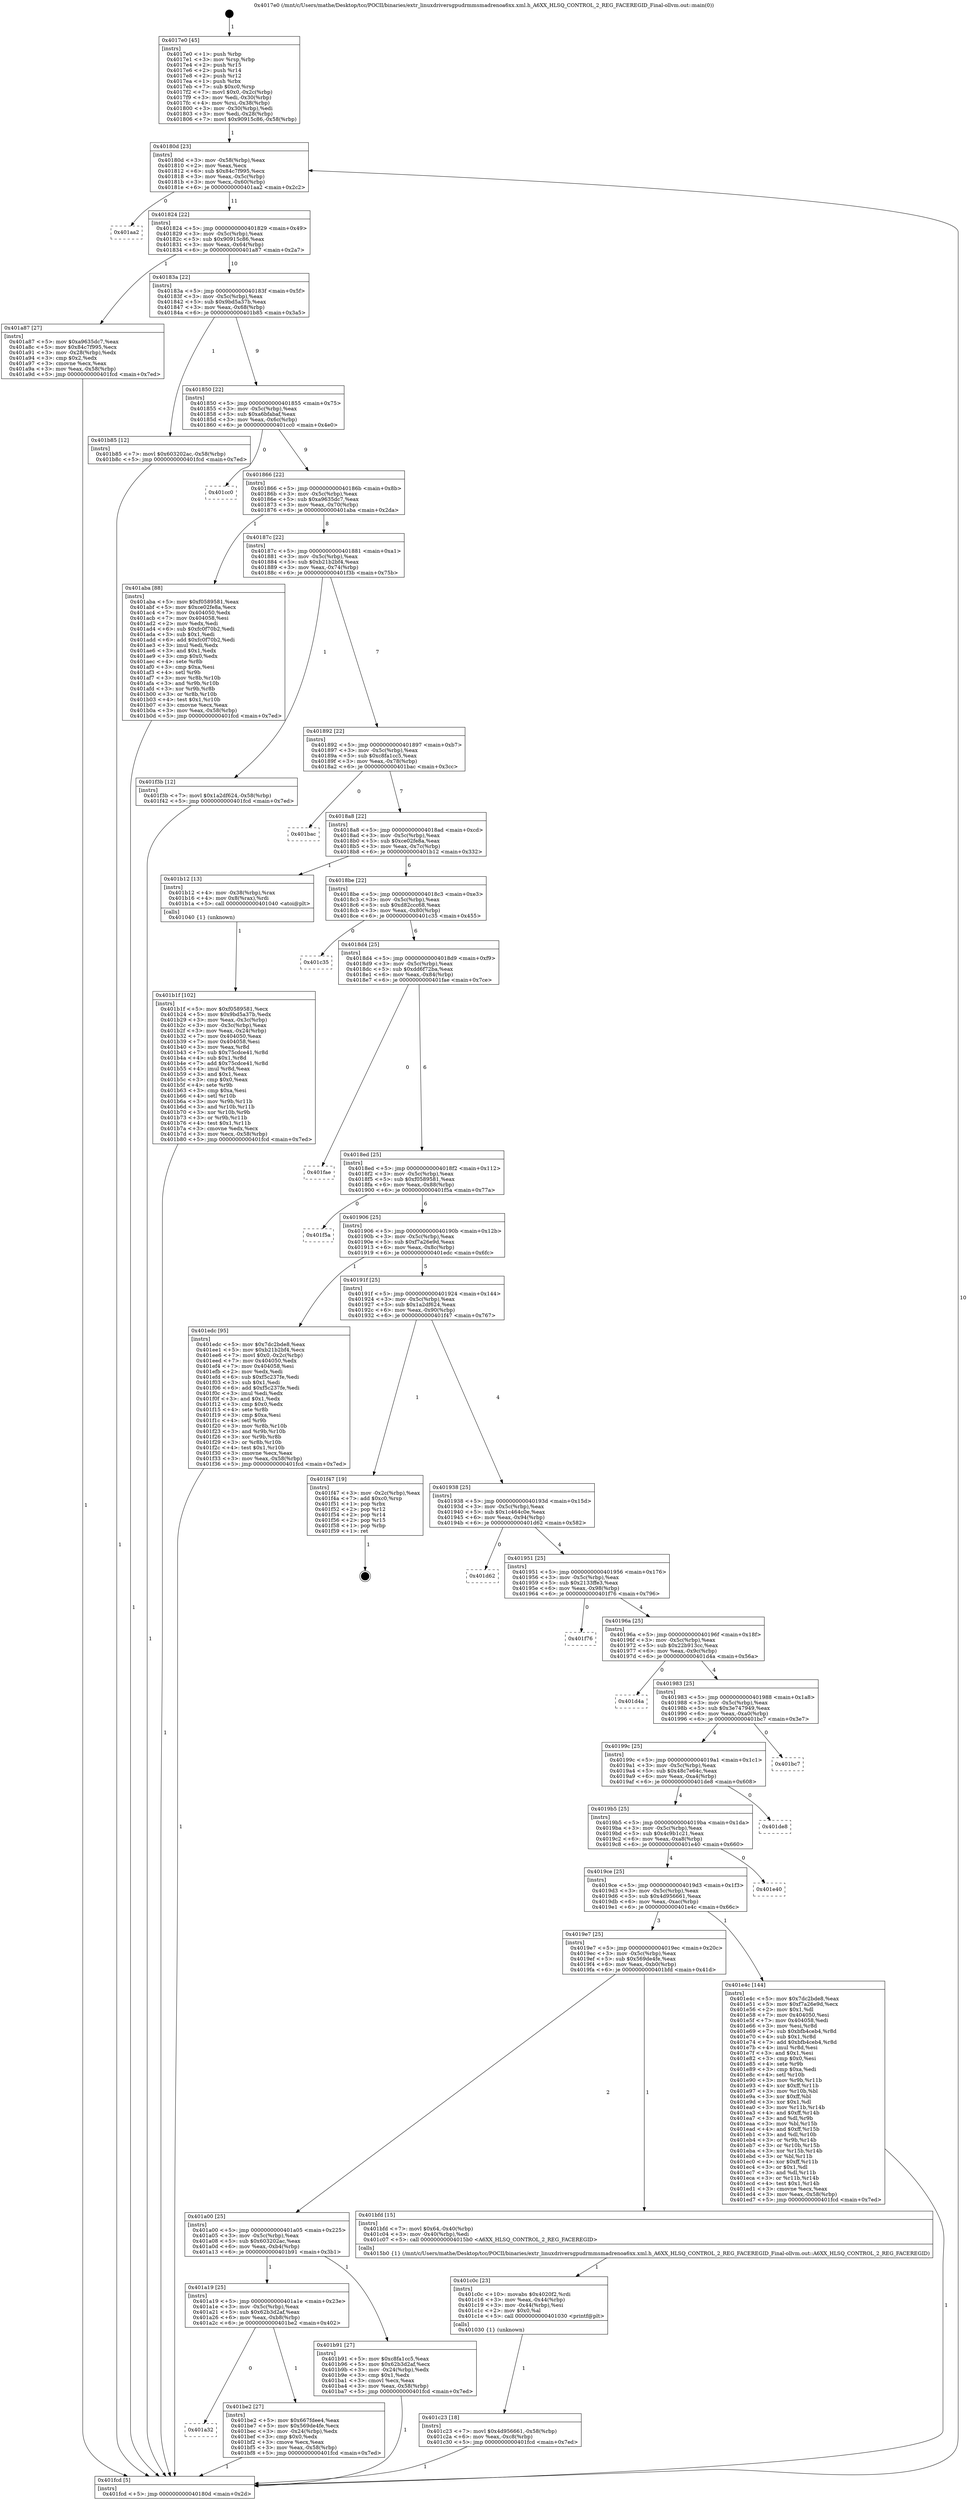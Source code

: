 digraph "0x4017e0" {
  label = "0x4017e0 (/mnt/c/Users/mathe/Desktop/tcc/POCII/binaries/extr_linuxdriversgpudrmmsmadrenoa6xx.xml.h_A6XX_HLSQ_CONTROL_2_REG_FACEREGID_Final-ollvm.out::main(0))"
  labelloc = "t"
  node[shape=record]

  Entry [label="",width=0.3,height=0.3,shape=circle,fillcolor=black,style=filled]
  "0x40180d" [label="{
     0x40180d [23]\l
     | [instrs]\l
     &nbsp;&nbsp;0x40180d \<+3\>: mov -0x58(%rbp),%eax\l
     &nbsp;&nbsp;0x401810 \<+2\>: mov %eax,%ecx\l
     &nbsp;&nbsp;0x401812 \<+6\>: sub $0x84c7f995,%ecx\l
     &nbsp;&nbsp;0x401818 \<+3\>: mov %eax,-0x5c(%rbp)\l
     &nbsp;&nbsp;0x40181b \<+3\>: mov %ecx,-0x60(%rbp)\l
     &nbsp;&nbsp;0x40181e \<+6\>: je 0000000000401aa2 \<main+0x2c2\>\l
  }"]
  "0x401aa2" [label="{
     0x401aa2\l
  }", style=dashed]
  "0x401824" [label="{
     0x401824 [22]\l
     | [instrs]\l
     &nbsp;&nbsp;0x401824 \<+5\>: jmp 0000000000401829 \<main+0x49\>\l
     &nbsp;&nbsp;0x401829 \<+3\>: mov -0x5c(%rbp),%eax\l
     &nbsp;&nbsp;0x40182c \<+5\>: sub $0x90915c86,%eax\l
     &nbsp;&nbsp;0x401831 \<+3\>: mov %eax,-0x64(%rbp)\l
     &nbsp;&nbsp;0x401834 \<+6\>: je 0000000000401a87 \<main+0x2a7\>\l
  }"]
  Exit [label="",width=0.3,height=0.3,shape=circle,fillcolor=black,style=filled,peripheries=2]
  "0x401a87" [label="{
     0x401a87 [27]\l
     | [instrs]\l
     &nbsp;&nbsp;0x401a87 \<+5\>: mov $0xa9635dc7,%eax\l
     &nbsp;&nbsp;0x401a8c \<+5\>: mov $0x84c7f995,%ecx\l
     &nbsp;&nbsp;0x401a91 \<+3\>: mov -0x28(%rbp),%edx\l
     &nbsp;&nbsp;0x401a94 \<+3\>: cmp $0x2,%edx\l
     &nbsp;&nbsp;0x401a97 \<+3\>: cmovne %ecx,%eax\l
     &nbsp;&nbsp;0x401a9a \<+3\>: mov %eax,-0x58(%rbp)\l
     &nbsp;&nbsp;0x401a9d \<+5\>: jmp 0000000000401fcd \<main+0x7ed\>\l
  }"]
  "0x40183a" [label="{
     0x40183a [22]\l
     | [instrs]\l
     &nbsp;&nbsp;0x40183a \<+5\>: jmp 000000000040183f \<main+0x5f\>\l
     &nbsp;&nbsp;0x40183f \<+3\>: mov -0x5c(%rbp),%eax\l
     &nbsp;&nbsp;0x401842 \<+5\>: sub $0x9bd5a37b,%eax\l
     &nbsp;&nbsp;0x401847 \<+3\>: mov %eax,-0x68(%rbp)\l
     &nbsp;&nbsp;0x40184a \<+6\>: je 0000000000401b85 \<main+0x3a5\>\l
  }"]
  "0x401fcd" [label="{
     0x401fcd [5]\l
     | [instrs]\l
     &nbsp;&nbsp;0x401fcd \<+5\>: jmp 000000000040180d \<main+0x2d\>\l
  }"]
  "0x4017e0" [label="{
     0x4017e0 [45]\l
     | [instrs]\l
     &nbsp;&nbsp;0x4017e0 \<+1\>: push %rbp\l
     &nbsp;&nbsp;0x4017e1 \<+3\>: mov %rsp,%rbp\l
     &nbsp;&nbsp;0x4017e4 \<+2\>: push %r15\l
     &nbsp;&nbsp;0x4017e6 \<+2\>: push %r14\l
     &nbsp;&nbsp;0x4017e8 \<+2\>: push %r12\l
     &nbsp;&nbsp;0x4017ea \<+1\>: push %rbx\l
     &nbsp;&nbsp;0x4017eb \<+7\>: sub $0xc0,%rsp\l
     &nbsp;&nbsp;0x4017f2 \<+7\>: movl $0x0,-0x2c(%rbp)\l
     &nbsp;&nbsp;0x4017f9 \<+3\>: mov %edi,-0x30(%rbp)\l
     &nbsp;&nbsp;0x4017fc \<+4\>: mov %rsi,-0x38(%rbp)\l
     &nbsp;&nbsp;0x401800 \<+3\>: mov -0x30(%rbp),%edi\l
     &nbsp;&nbsp;0x401803 \<+3\>: mov %edi,-0x28(%rbp)\l
     &nbsp;&nbsp;0x401806 \<+7\>: movl $0x90915c86,-0x58(%rbp)\l
  }"]
  "0x401c23" [label="{
     0x401c23 [18]\l
     | [instrs]\l
     &nbsp;&nbsp;0x401c23 \<+7\>: movl $0x4d956661,-0x58(%rbp)\l
     &nbsp;&nbsp;0x401c2a \<+6\>: mov %eax,-0xc8(%rbp)\l
     &nbsp;&nbsp;0x401c30 \<+5\>: jmp 0000000000401fcd \<main+0x7ed\>\l
  }"]
  "0x401b85" [label="{
     0x401b85 [12]\l
     | [instrs]\l
     &nbsp;&nbsp;0x401b85 \<+7\>: movl $0x603202ac,-0x58(%rbp)\l
     &nbsp;&nbsp;0x401b8c \<+5\>: jmp 0000000000401fcd \<main+0x7ed\>\l
  }"]
  "0x401850" [label="{
     0x401850 [22]\l
     | [instrs]\l
     &nbsp;&nbsp;0x401850 \<+5\>: jmp 0000000000401855 \<main+0x75\>\l
     &nbsp;&nbsp;0x401855 \<+3\>: mov -0x5c(%rbp),%eax\l
     &nbsp;&nbsp;0x401858 \<+5\>: sub $0xa6bfabaf,%eax\l
     &nbsp;&nbsp;0x40185d \<+3\>: mov %eax,-0x6c(%rbp)\l
     &nbsp;&nbsp;0x401860 \<+6\>: je 0000000000401cc0 \<main+0x4e0\>\l
  }"]
  "0x401c0c" [label="{
     0x401c0c [23]\l
     | [instrs]\l
     &nbsp;&nbsp;0x401c0c \<+10\>: movabs $0x4020f2,%rdi\l
     &nbsp;&nbsp;0x401c16 \<+3\>: mov %eax,-0x44(%rbp)\l
     &nbsp;&nbsp;0x401c19 \<+3\>: mov -0x44(%rbp),%esi\l
     &nbsp;&nbsp;0x401c1c \<+2\>: mov $0x0,%al\l
     &nbsp;&nbsp;0x401c1e \<+5\>: call 0000000000401030 \<printf@plt\>\l
     | [calls]\l
     &nbsp;&nbsp;0x401030 \{1\} (unknown)\l
  }"]
  "0x401cc0" [label="{
     0x401cc0\l
  }", style=dashed]
  "0x401866" [label="{
     0x401866 [22]\l
     | [instrs]\l
     &nbsp;&nbsp;0x401866 \<+5\>: jmp 000000000040186b \<main+0x8b\>\l
     &nbsp;&nbsp;0x40186b \<+3\>: mov -0x5c(%rbp),%eax\l
     &nbsp;&nbsp;0x40186e \<+5\>: sub $0xa9635dc7,%eax\l
     &nbsp;&nbsp;0x401873 \<+3\>: mov %eax,-0x70(%rbp)\l
     &nbsp;&nbsp;0x401876 \<+6\>: je 0000000000401aba \<main+0x2da\>\l
  }"]
  "0x401a32" [label="{
     0x401a32\l
  }", style=dashed]
  "0x401aba" [label="{
     0x401aba [88]\l
     | [instrs]\l
     &nbsp;&nbsp;0x401aba \<+5\>: mov $0xf0589581,%eax\l
     &nbsp;&nbsp;0x401abf \<+5\>: mov $0xce02fe8a,%ecx\l
     &nbsp;&nbsp;0x401ac4 \<+7\>: mov 0x404050,%edx\l
     &nbsp;&nbsp;0x401acb \<+7\>: mov 0x404058,%esi\l
     &nbsp;&nbsp;0x401ad2 \<+2\>: mov %edx,%edi\l
     &nbsp;&nbsp;0x401ad4 \<+6\>: sub $0xfc0f70b2,%edi\l
     &nbsp;&nbsp;0x401ada \<+3\>: sub $0x1,%edi\l
     &nbsp;&nbsp;0x401add \<+6\>: add $0xfc0f70b2,%edi\l
     &nbsp;&nbsp;0x401ae3 \<+3\>: imul %edi,%edx\l
     &nbsp;&nbsp;0x401ae6 \<+3\>: and $0x1,%edx\l
     &nbsp;&nbsp;0x401ae9 \<+3\>: cmp $0x0,%edx\l
     &nbsp;&nbsp;0x401aec \<+4\>: sete %r8b\l
     &nbsp;&nbsp;0x401af0 \<+3\>: cmp $0xa,%esi\l
     &nbsp;&nbsp;0x401af3 \<+4\>: setl %r9b\l
     &nbsp;&nbsp;0x401af7 \<+3\>: mov %r8b,%r10b\l
     &nbsp;&nbsp;0x401afa \<+3\>: and %r9b,%r10b\l
     &nbsp;&nbsp;0x401afd \<+3\>: xor %r9b,%r8b\l
     &nbsp;&nbsp;0x401b00 \<+3\>: or %r8b,%r10b\l
     &nbsp;&nbsp;0x401b03 \<+4\>: test $0x1,%r10b\l
     &nbsp;&nbsp;0x401b07 \<+3\>: cmovne %ecx,%eax\l
     &nbsp;&nbsp;0x401b0a \<+3\>: mov %eax,-0x58(%rbp)\l
     &nbsp;&nbsp;0x401b0d \<+5\>: jmp 0000000000401fcd \<main+0x7ed\>\l
  }"]
  "0x40187c" [label="{
     0x40187c [22]\l
     | [instrs]\l
     &nbsp;&nbsp;0x40187c \<+5\>: jmp 0000000000401881 \<main+0xa1\>\l
     &nbsp;&nbsp;0x401881 \<+3\>: mov -0x5c(%rbp),%eax\l
     &nbsp;&nbsp;0x401884 \<+5\>: sub $0xb21b2bf4,%eax\l
     &nbsp;&nbsp;0x401889 \<+3\>: mov %eax,-0x74(%rbp)\l
     &nbsp;&nbsp;0x40188c \<+6\>: je 0000000000401f3b \<main+0x75b\>\l
  }"]
  "0x401be2" [label="{
     0x401be2 [27]\l
     | [instrs]\l
     &nbsp;&nbsp;0x401be2 \<+5\>: mov $0x667fdee4,%eax\l
     &nbsp;&nbsp;0x401be7 \<+5\>: mov $0x569de4fe,%ecx\l
     &nbsp;&nbsp;0x401bec \<+3\>: mov -0x24(%rbp),%edx\l
     &nbsp;&nbsp;0x401bef \<+3\>: cmp $0x0,%edx\l
     &nbsp;&nbsp;0x401bf2 \<+3\>: cmove %ecx,%eax\l
     &nbsp;&nbsp;0x401bf5 \<+3\>: mov %eax,-0x58(%rbp)\l
     &nbsp;&nbsp;0x401bf8 \<+5\>: jmp 0000000000401fcd \<main+0x7ed\>\l
  }"]
  "0x401f3b" [label="{
     0x401f3b [12]\l
     | [instrs]\l
     &nbsp;&nbsp;0x401f3b \<+7\>: movl $0x1a2df624,-0x58(%rbp)\l
     &nbsp;&nbsp;0x401f42 \<+5\>: jmp 0000000000401fcd \<main+0x7ed\>\l
  }"]
  "0x401892" [label="{
     0x401892 [22]\l
     | [instrs]\l
     &nbsp;&nbsp;0x401892 \<+5\>: jmp 0000000000401897 \<main+0xb7\>\l
     &nbsp;&nbsp;0x401897 \<+3\>: mov -0x5c(%rbp),%eax\l
     &nbsp;&nbsp;0x40189a \<+5\>: sub $0xc8fa1cc5,%eax\l
     &nbsp;&nbsp;0x40189f \<+3\>: mov %eax,-0x78(%rbp)\l
     &nbsp;&nbsp;0x4018a2 \<+6\>: je 0000000000401bac \<main+0x3cc\>\l
  }"]
  "0x401a19" [label="{
     0x401a19 [25]\l
     | [instrs]\l
     &nbsp;&nbsp;0x401a19 \<+5\>: jmp 0000000000401a1e \<main+0x23e\>\l
     &nbsp;&nbsp;0x401a1e \<+3\>: mov -0x5c(%rbp),%eax\l
     &nbsp;&nbsp;0x401a21 \<+5\>: sub $0x62b3d2af,%eax\l
     &nbsp;&nbsp;0x401a26 \<+6\>: mov %eax,-0xb8(%rbp)\l
     &nbsp;&nbsp;0x401a2c \<+6\>: je 0000000000401be2 \<main+0x402\>\l
  }"]
  "0x401bac" [label="{
     0x401bac\l
  }", style=dashed]
  "0x4018a8" [label="{
     0x4018a8 [22]\l
     | [instrs]\l
     &nbsp;&nbsp;0x4018a8 \<+5\>: jmp 00000000004018ad \<main+0xcd\>\l
     &nbsp;&nbsp;0x4018ad \<+3\>: mov -0x5c(%rbp),%eax\l
     &nbsp;&nbsp;0x4018b0 \<+5\>: sub $0xce02fe8a,%eax\l
     &nbsp;&nbsp;0x4018b5 \<+3\>: mov %eax,-0x7c(%rbp)\l
     &nbsp;&nbsp;0x4018b8 \<+6\>: je 0000000000401b12 \<main+0x332\>\l
  }"]
  "0x401b91" [label="{
     0x401b91 [27]\l
     | [instrs]\l
     &nbsp;&nbsp;0x401b91 \<+5\>: mov $0xc8fa1cc5,%eax\l
     &nbsp;&nbsp;0x401b96 \<+5\>: mov $0x62b3d2af,%ecx\l
     &nbsp;&nbsp;0x401b9b \<+3\>: mov -0x24(%rbp),%edx\l
     &nbsp;&nbsp;0x401b9e \<+3\>: cmp $0x1,%edx\l
     &nbsp;&nbsp;0x401ba1 \<+3\>: cmovl %ecx,%eax\l
     &nbsp;&nbsp;0x401ba4 \<+3\>: mov %eax,-0x58(%rbp)\l
     &nbsp;&nbsp;0x401ba7 \<+5\>: jmp 0000000000401fcd \<main+0x7ed\>\l
  }"]
  "0x401b12" [label="{
     0x401b12 [13]\l
     | [instrs]\l
     &nbsp;&nbsp;0x401b12 \<+4\>: mov -0x38(%rbp),%rax\l
     &nbsp;&nbsp;0x401b16 \<+4\>: mov 0x8(%rax),%rdi\l
     &nbsp;&nbsp;0x401b1a \<+5\>: call 0000000000401040 \<atoi@plt\>\l
     | [calls]\l
     &nbsp;&nbsp;0x401040 \{1\} (unknown)\l
  }"]
  "0x4018be" [label="{
     0x4018be [22]\l
     | [instrs]\l
     &nbsp;&nbsp;0x4018be \<+5\>: jmp 00000000004018c3 \<main+0xe3\>\l
     &nbsp;&nbsp;0x4018c3 \<+3\>: mov -0x5c(%rbp),%eax\l
     &nbsp;&nbsp;0x4018c6 \<+5\>: sub $0xd82ccc68,%eax\l
     &nbsp;&nbsp;0x4018cb \<+3\>: mov %eax,-0x80(%rbp)\l
     &nbsp;&nbsp;0x4018ce \<+6\>: je 0000000000401c35 \<main+0x455\>\l
  }"]
  "0x401b1f" [label="{
     0x401b1f [102]\l
     | [instrs]\l
     &nbsp;&nbsp;0x401b1f \<+5\>: mov $0xf0589581,%ecx\l
     &nbsp;&nbsp;0x401b24 \<+5\>: mov $0x9bd5a37b,%edx\l
     &nbsp;&nbsp;0x401b29 \<+3\>: mov %eax,-0x3c(%rbp)\l
     &nbsp;&nbsp;0x401b2c \<+3\>: mov -0x3c(%rbp),%eax\l
     &nbsp;&nbsp;0x401b2f \<+3\>: mov %eax,-0x24(%rbp)\l
     &nbsp;&nbsp;0x401b32 \<+7\>: mov 0x404050,%eax\l
     &nbsp;&nbsp;0x401b39 \<+7\>: mov 0x404058,%esi\l
     &nbsp;&nbsp;0x401b40 \<+3\>: mov %eax,%r8d\l
     &nbsp;&nbsp;0x401b43 \<+7\>: sub $0x75cdce41,%r8d\l
     &nbsp;&nbsp;0x401b4a \<+4\>: sub $0x1,%r8d\l
     &nbsp;&nbsp;0x401b4e \<+7\>: add $0x75cdce41,%r8d\l
     &nbsp;&nbsp;0x401b55 \<+4\>: imul %r8d,%eax\l
     &nbsp;&nbsp;0x401b59 \<+3\>: and $0x1,%eax\l
     &nbsp;&nbsp;0x401b5c \<+3\>: cmp $0x0,%eax\l
     &nbsp;&nbsp;0x401b5f \<+4\>: sete %r9b\l
     &nbsp;&nbsp;0x401b63 \<+3\>: cmp $0xa,%esi\l
     &nbsp;&nbsp;0x401b66 \<+4\>: setl %r10b\l
     &nbsp;&nbsp;0x401b6a \<+3\>: mov %r9b,%r11b\l
     &nbsp;&nbsp;0x401b6d \<+3\>: and %r10b,%r11b\l
     &nbsp;&nbsp;0x401b70 \<+3\>: xor %r10b,%r9b\l
     &nbsp;&nbsp;0x401b73 \<+3\>: or %r9b,%r11b\l
     &nbsp;&nbsp;0x401b76 \<+4\>: test $0x1,%r11b\l
     &nbsp;&nbsp;0x401b7a \<+3\>: cmovne %edx,%ecx\l
     &nbsp;&nbsp;0x401b7d \<+3\>: mov %ecx,-0x58(%rbp)\l
     &nbsp;&nbsp;0x401b80 \<+5\>: jmp 0000000000401fcd \<main+0x7ed\>\l
  }"]
  "0x401a00" [label="{
     0x401a00 [25]\l
     | [instrs]\l
     &nbsp;&nbsp;0x401a00 \<+5\>: jmp 0000000000401a05 \<main+0x225\>\l
     &nbsp;&nbsp;0x401a05 \<+3\>: mov -0x5c(%rbp),%eax\l
     &nbsp;&nbsp;0x401a08 \<+5\>: sub $0x603202ac,%eax\l
     &nbsp;&nbsp;0x401a0d \<+6\>: mov %eax,-0xb4(%rbp)\l
     &nbsp;&nbsp;0x401a13 \<+6\>: je 0000000000401b91 \<main+0x3b1\>\l
  }"]
  "0x401c35" [label="{
     0x401c35\l
  }", style=dashed]
  "0x4018d4" [label="{
     0x4018d4 [25]\l
     | [instrs]\l
     &nbsp;&nbsp;0x4018d4 \<+5\>: jmp 00000000004018d9 \<main+0xf9\>\l
     &nbsp;&nbsp;0x4018d9 \<+3\>: mov -0x5c(%rbp),%eax\l
     &nbsp;&nbsp;0x4018dc \<+5\>: sub $0xdd6f72ba,%eax\l
     &nbsp;&nbsp;0x4018e1 \<+6\>: mov %eax,-0x84(%rbp)\l
     &nbsp;&nbsp;0x4018e7 \<+6\>: je 0000000000401fae \<main+0x7ce\>\l
  }"]
  "0x401bfd" [label="{
     0x401bfd [15]\l
     | [instrs]\l
     &nbsp;&nbsp;0x401bfd \<+7\>: movl $0x64,-0x40(%rbp)\l
     &nbsp;&nbsp;0x401c04 \<+3\>: mov -0x40(%rbp),%edi\l
     &nbsp;&nbsp;0x401c07 \<+5\>: call 00000000004015b0 \<A6XX_HLSQ_CONTROL_2_REG_FACEREGID\>\l
     | [calls]\l
     &nbsp;&nbsp;0x4015b0 \{1\} (/mnt/c/Users/mathe/Desktop/tcc/POCII/binaries/extr_linuxdriversgpudrmmsmadrenoa6xx.xml.h_A6XX_HLSQ_CONTROL_2_REG_FACEREGID_Final-ollvm.out::A6XX_HLSQ_CONTROL_2_REG_FACEREGID)\l
  }"]
  "0x401fae" [label="{
     0x401fae\l
  }", style=dashed]
  "0x4018ed" [label="{
     0x4018ed [25]\l
     | [instrs]\l
     &nbsp;&nbsp;0x4018ed \<+5\>: jmp 00000000004018f2 \<main+0x112\>\l
     &nbsp;&nbsp;0x4018f2 \<+3\>: mov -0x5c(%rbp),%eax\l
     &nbsp;&nbsp;0x4018f5 \<+5\>: sub $0xf0589581,%eax\l
     &nbsp;&nbsp;0x4018fa \<+6\>: mov %eax,-0x88(%rbp)\l
     &nbsp;&nbsp;0x401900 \<+6\>: je 0000000000401f5a \<main+0x77a\>\l
  }"]
  "0x4019e7" [label="{
     0x4019e7 [25]\l
     | [instrs]\l
     &nbsp;&nbsp;0x4019e7 \<+5\>: jmp 00000000004019ec \<main+0x20c\>\l
     &nbsp;&nbsp;0x4019ec \<+3\>: mov -0x5c(%rbp),%eax\l
     &nbsp;&nbsp;0x4019ef \<+5\>: sub $0x569de4fe,%eax\l
     &nbsp;&nbsp;0x4019f4 \<+6\>: mov %eax,-0xb0(%rbp)\l
     &nbsp;&nbsp;0x4019fa \<+6\>: je 0000000000401bfd \<main+0x41d\>\l
  }"]
  "0x401f5a" [label="{
     0x401f5a\l
  }", style=dashed]
  "0x401906" [label="{
     0x401906 [25]\l
     | [instrs]\l
     &nbsp;&nbsp;0x401906 \<+5\>: jmp 000000000040190b \<main+0x12b\>\l
     &nbsp;&nbsp;0x40190b \<+3\>: mov -0x5c(%rbp),%eax\l
     &nbsp;&nbsp;0x40190e \<+5\>: sub $0xf7a26e9d,%eax\l
     &nbsp;&nbsp;0x401913 \<+6\>: mov %eax,-0x8c(%rbp)\l
     &nbsp;&nbsp;0x401919 \<+6\>: je 0000000000401edc \<main+0x6fc\>\l
  }"]
  "0x401e4c" [label="{
     0x401e4c [144]\l
     | [instrs]\l
     &nbsp;&nbsp;0x401e4c \<+5\>: mov $0x7dc2bde8,%eax\l
     &nbsp;&nbsp;0x401e51 \<+5\>: mov $0xf7a26e9d,%ecx\l
     &nbsp;&nbsp;0x401e56 \<+2\>: mov $0x1,%dl\l
     &nbsp;&nbsp;0x401e58 \<+7\>: mov 0x404050,%esi\l
     &nbsp;&nbsp;0x401e5f \<+7\>: mov 0x404058,%edi\l
     &nbsp;&nbsp;0x401e66 \<+3\>: mov %esi,%r8d\l
     &nbsp;&nbsp;0x401e69 \<+7\>: sub $0xbfb4ceb4,%r8d\l
     &nbsp;&nbsp;0x401e70 \<+4\>: sub $0x1,%r8d\l
     &nbsp;&nbsp;0x401e74 \<+7\>: add $0xbfb4ceb4,%r8d\l
     &nbsp;&nbsp;0x401e7b \<+4\>: imul %r8d,%esi\l
     &nbsp;&nbsp;0x401e7f \<+3\>: and $0x1,%esi\l
     &nbsp;&nbsp;0x401e82 \<+3\>: cmp $0x0,%esi\l
     &nbsp;&nbsp;0x401e85 \<+4\>: sete %r9b\l
     &nbsp;&nbsp;0x401e89 \<+3\>: cmp $0xa,%edi\l
     &nbsp;&nbsp;0x401e8c \<+4\>: setl %r10b\l
     &nbsp;&nbsp;0x401e90 \<+3\>: mov %r9b,%r11b\l
     &nbsp;&nbsp;0x401e93 \<+4\>: xor $0xff,%r11b\l
     &nbsp;&nbsp;0x401e97 \<+3\>: mov %r10b,%bl\l
     &nbsp;&nbsp;0x401e9a \<+3\>: xor $0xff,%bl\l
     &nbsp;&nbsp;0x401e9d \<+3\>: xor $0x1,%dl\l
     &nbsp;&nbsp;0x401ea0 \<+3\>: mov %r11b,%r14b\l
     &nbsp;&nbsp;0x401ea3 \<+4\>: and $0xff,%r14b\l
     &nbsp;&nbsp;0x401ea7 \<+3\>: and %dl,%r9b\l
     &nbsp;&nbsp;0x401eaa \<+3\>: mov %bl,%r15b\l
     &nbsp;&nbsp;0x401ead \<+4\>: and $0xff,%r15b\l
     &nbsp;&nbsp;0x401eb1 \<+3\>: and %dl,%r10b\l
     &nbsp;&nbsp;0x401eb4 \<+3\>: or %r9b,%r14b\l
     &nbsp;&nbsp;0x401eb7 \<+3\>: or %r10b,%r15b\l
     &nbsp;&nbsp;0x401eba \<+3\>: xor %r15b,%r14b\l
     &nbsp;&nbsp;0x401ebd \<+3\>: or %bl,%r11b\l
     &nbsp;&nbsp;0x401ec0 \<+4\>: xor $0xff,%r11b\l
     &nbsp;&nbsp;0x401ec4 \<+3\>: or $0x1,%dl\l
     &nbsp;&nbsp;0x401ec7 \<+3\>: and %dl,%r11b\l
     &nbsp;&nbsp;0x401eca \<+3\>: or %r11b,%r14b\l
     &nbsp;&nbsp;0x401ecd \<+4\>: test $0x1,%r14b\l
     &nbsp;&nbsp;0x401ed1 \<+3\>: cmovne %ecx,%eax\l
     &nbsp;&nbsp;0x401ed4 \<+3\>: mov %eax,-0x58(%rbp)\l
     &nbsp;&nbsp;0x401ed7 \<+5\>: jmp 0000000000401fcd \<main+0x7ed\>\l
  }"]
  "0x401edc" [label="{
     0x401edc [95]\l
     | [instrs]\l
     &nbsp;&nbsp;0x401edc \<+5\>: mov $0x7dc2bde8,%eax\l
     &nbsp;&nbsp;0x401ee1 \<+5\>: mov $0xb21b2bf4,%ecx\l
     &nbsp;&nbsp;0x401ee6 \<+7\>: movl $0x0,-0x2c(%rbp)\l
     &nbsp;&nbsp;0x401eed \<+7\>: mov 0x404050,%edx\l
     &nbsp;&nbsp;0x401ef4 \<+7\>: mov 0x404058,%esi\l
     &nbsp;&nbsp;0x401efb \<+2\>: mov %edx,%edi\l
     &nbsp;&nbsp;0x401efd \<+6\>: sub $0xf5c237fe,%edi\l
     &nbsp;&nbsp;0x401f03 \<+3\>: sub $0x1,%edi\l
     &nbsp;&nbsp;0x401f06 \<+6\>: add $0xf5c237fe,%edi\l
     &nbsp;&nbsp;0x401f0c \<+3\>: imul %edi,%edx\l
     &nbsp;&nbsp;0x401f0f \<+3\>: and $0x1,%edx\l
     &nbsp;&nbsp;0x401f12 \<+3\>: cmp $0x0,%edx\l
     &nbsp;&nbsp;0x401f15 \<+4\>: sete %r8b\l
     &nbsp;&nbsp;0x401f19 \<+3\>: cmp $0xa,%esi\l
     &nbsp;&nbsp;0x401f1c \<+4\>: setl %r9b\l
     &nbsp;&nbsp;0x401f20 \<+3\>: mov %r8b,%r10b\l
     &nbsp;&nbsp;0x401f23 \<+3\>: and %r9b,%r10b\l
     &nbsp;&nbsp;0x401f26 \<+3\>: xor %r9b,%r8b\l
     &nbsp;&nbsp;0x401f29 \<+3\>: or %r8b,%r10b\l
     &nbsp;&nbsp;0x401f2c \<+4\>: test $0x1,%r10b\l
     &nbsp;&nbsp;0x401f30 \<+3\>: cmovne %ecx,%eax\l
     &nbsp;&nbsp;0x401f33 \<+3\>: mov %eax,-0x58(%rbp)\l
     &nbsp;&nbsp;0x401f36 \<+5\>: jmp 0000000000401fcd \<main+0x7ed\>\l
  }"]
  "0x40191f" [label="{
     0x40191f [25]\l
     | [instrs]\l
     &nbsp;&nbsp;0x40191f \<+5\>: jmp 0000000000401924 \<main+0x144\>\l
     &nbsp;&nbsp;0x401924 \<+3\>: mov -0x5c(%rbp),%eax\l
     &nbsp;&nbsp;0x401927 \<+5\>: sub $0x1a2df624,%eax\l
     &nbsp;&nbsp;0x40192c \<+6\>: mov %eax,-0x90(%rbp)\l
     &nbsp;&nbsp;0x401932 \<+6\>: je 0000000000401f47 \<main+0x767\>\l
  }"]
  "0x4019ce" [label="{
     0x4019ce [25]\l
     | [instrs]\l
     &nbsp;&nbsp;0x4019ce \<+5\>: jmp 00000000004019d3 \<main+0x1f3\>\l
     &nbsp;&nbsp;0x4019d3 \<+3\>: mov -0x5c(%rbp),%eax\l
     &nbsp;&nbsp;0x4019d6 \<+5\>: sub $0x4d956661,%eax\l
     &nbsp;&nbsp;0x4019db \<+6\>: mov %eax,-0xac(%rbp)\l
     &nbsp;&nbsp;0x4019e1 \<+6\>: je 0000000000401e4c \<main+0x66c\>\l
  }"]
  "0x401f47" [label="{
     0x401f47 [19]\l
     | [instrs]\l
     &nbsp;&nbsp;0x401f47 \<+3\>: mov -0x2c(%rbp),%eax\l
     &nbsp;&nbsp;0x401f4a \<+7\>: add $0xc0,%rsp\l
     &nbsp;&nbsp;0x401f51 \<+1\>: pop %rbx\l
     &nbsp;&nbsp;0x401f52 \<+2\>: pop %r12\l
     &nbsp;&nbsp;0x401f54 \<+2\>: pop %r14\l
     &nbsp;&nbsp;0x401f56 \<+2\>: pop %r15\l
     &nbsp;&nbsp;0x401f58 \<+1\>: pop %rbp\l
     &nbsp;&nbsp;0x401f59 \<+1\>: ret\l
  }"]
  "0x401938" [label="{
     0x401938 [25]\l
     | [instrs]\l
     &nbsp;&nbsp;0x401938 \<+5\>: jmp 000000000040193d \<main+0x15d\>\l
     &nbsp;&nbsp;0x40193d \<+3\>: mov -0x5c(%rbp),%eax\l
     &nbsp;&nbsp;0x401940 \<+5\>: sub $0x1c464c0e,%eax\l
     &nbsp;&nbsp;0x401945 \<+6\>: mov %eax,-0x94(%rbp)\l
     &nbsp;&nbsp;0x40194b \<+6\>: je 0000000000401d62 \<main+0x582\>\l
  }"]
  "0x401e40" [label="{
     0x401e40\l
  }", style=dashed]
  "0x401d62" [label="{
     0x401d62\l
  }", style=dashed]
  "0x401951" [label="{
     0x401951 [25]\l
     | [instrs]\l
     &nbsp;&nbsp;0x401951 \<+5\>: jmp 0000000000401956 \<main+0x176\>\l
     &nbsp;&nbsp;0x401956 \<+3\>: mov -0x5c(%rbp),%eax\l
     &nbsp;&nbsp;0x401959 \<+5\>: sub $0x2133ffe3,%eax\l
     &nbsp;&nbsp;0x40195e \<+6\>: mov %eax,-0x98(%rbp)\l
     &nbsp;&nbsp;0x401964 \<+6\>: je 0000000000401f76 \<main+0x796\>\l
  }"]
  "0x4019b5" [label="{
     0x4019b5 [25]\l
     | [instrs]\l
     &nbsp;&nbsp;0x4019b5 \<+5\>: jmp 00000000004019ba \<main+0x1da\>\l
     &nbsp;&nbsp;0x4019ba \<+3\>: mov -0x5c(%rbp),%eax\l
     &nbsp;&nbsp;0x4019bd \<+5\>: sub $0x4c9b1c21,%eax\l
     &nbsp;&nbsp;0x4019c2 \<+6\>: mov %eax,-0xa8(%rbp)\l
     &nbsp;&nbsp;0x4019c8 \<+6\>: je 0000000000401e40 \<main+0x660\>\l
  }"]
  "0x401f76" [label="{
     0x401f76\l
  }", style=dashed]
  "0x40196a" [label="{
     0x40196a [25]\l
     | [instrs]\l
     &nbsp;&nbsp;0x40196a \<+5\>: jmp 000000000040196f \<main+0x18f\>\l
     &nbsp;&nbsp;0x40196f \<+3\>: mov -0x5c(%rbp),%eax\l
     &nbsp;&nbsp;0x401972 \<+5\>: sub $0x22b913cc,%eax\l
     &nbsp;&nbsp;0x401977 \<+6\>: mov %eax,-0x9c(%rbp)\l
     &nbsp;&nbsp;0x40197d \<+6\>: je 0000000000401d4a \<main+0x56a\>\l
  }"]
  "0x401de8" [label="{
     0x401de8\l
  }", style=dashed]
  "0x401d4a" [label="{
     0x401d4a\l
  }", style=dashed]
  "0x401983" [label="{
     0x401983 [25]\l
     | [instrs]\l
     &nbsp;&nbsp;0x401983 \<+5\>: jmp 0000000000401988 \<main+0x1a8\>\l
     &nbsp;&nbsp;0x401988 \<+3\>: mov -0x5c(%rbp),%eax\l
     &nbsp;&nbsp;0x40198b \<+5\>: sub $0x3e747949,%eax\l
     &nbsp;&nbsp;0x401990 \<+6\>: mov %eax,-0xa0(%rbp)\l
     &nbsp;&nbsp;0x401996 \<+6\>: je 0000000000401bc7 \<main+0x3e7\>\l
  }"]
  "0x40199c" [label="{
     0x40199c [25]\l
     | [instrs]\l
     &nbsp;&nbsp;0x40199c \<+5\>: jmp 00000000004019a1 \<main+0x1c1\>\l
     &nbsp;&nbsp;0x4019a1 \<+3\>: mov -0x5c(%rbp),%eax\l
     &nbsp;&nbsp;0x4019a4 \<+5\>: sub $0x48c7e64c,%eax\l
     &nbsp;&nbsp;0x4019a9 \<+6\>: mov %eax,-0xa4(%rbp)\l
     &nbsp;&nbsp;0x4019af \<+6\>: je 0000000000401de8 \<main+0x608\>\l
  }"]
  "0x401bc7" [label="{
     0x401bc7\l
  }", style=dashed]
  Entry -> "0x4017e0" [label=" 1"]
  "0x40180d" -> "0x401aa2" [label=" 0"]
  "0x40180d" -> "0x401824" [label=" 11"]
  "0x401f47" -> Exit [label=" 1"]
  "0x401824" -> "0x401a87" [label=" 1"]
  "0x401824" -> "0x40183a" [label=" 10"]
  "0x401a87" -> "0x401fcd" [label=" 1"]
  "0x4017e0" -> "0x40180d" [label=" 1"]
  "0x401fcd" -> "0x40180d" [label=" 10"]
  "0x401f3b" -> "0x401fcd" [label=" 1"]
  "0x40183a" -> "0x401b85" [label=" 1"]
  "0x40183a" -> "0x401850" [label=" 9"]
  "0x401edc" -> "0x401fcd" [label=" 1"]
  "0x401850" -> "0x401cc0" [label=" 0"]
  "0x401850" -> "0x401866" [label=" 9"]
  "0x401e4c" -> "0x401fcd" [label=" 1"]
  "0x401866" -> "0x401aba" [label=" 1"]
  "0x401866" -> "0x40187c" [label=" 8"]
  "0x401aba" -> "0x401fcd" [label=" 1"]
  "0x401c23" -> "0x401fcd" [label=" 1"]
  "0x40187c" -> "0x401f3b" [label=" 1"]
  "0x40187c" -> "0x401892" [label=" 7"]
  "0x401c0c" -> "0x401c23" [label=" 1"]
  "0x401892" -> "0x401bac" [label=" 0"]
  "0x401892" -> "0x4018a8" [label=" 7"]
  "0x401be2" -> "0x401fcd" [label=" 1"]
  "0x4018a8" -> "0x401b12" [label=" 1"]
  "0x4018a8" -> "0x4018be" [label=" 6"]
  "0x401b12" -> "0x401b1f" [label=" 1"]
  "0x401b1f" -> "0x401fcd" [label=" 1"]
  "0x401b85" -> "0x401fcd" [label=" 1"]
  "0x401a19" -> "0x401a32" [label=" 0"]
  "0x4018be" -> "0x401c35" [label=" 0"]
  "0x4018be" -> "0x4018d4" [label=" 6"]
  "0x401bfd" -> "0x401c0c" [label=" 1"]
  "0x4018d4" -> "0x401fae" [label=" 0"]
  "0x4018d4" -> "0x4018ed" [label=" 6"]
  "0x401b91" -> "0x401fcd" [label=" 1"]
  "0x4018ed" -> "0x401f5a" [label=" 0"]
  "0x4018ed" -> "0x401906" [label=" 6"]
  "0x401a00" -> "0x401b91" [label=" 1"]
  "0x401906" -> "0x401edc" [label=" 1"]
  "0x401906" -> "0x40191f" [label=" 5"]
  "0x401a19" -> "0x401be2" [label=" 1"]
  "0x40191f" -> "0x401f47" [label=" 1"]
  "0x40191f" -> "0x401938" [label=" 4"]
  "0x4019e7" -> "0x401bfd" [label=" 1"]
  "0x401938" -> "0x401d62" [label=" 0"]
  "0x401938" -> "0x401951" [label=" 4"]
  "0x401a00" -> "0x401a19" [label=" 1"]
  "0x401951" -> "0x401f76" [label=" 0"]
  "0x401951" -> "0x40196a" [label=" 4"]
  "0x4019ce" -> "0x401e4c" [label=" 1"]
  "0x40196a" -> "0x401d4a" [label=" 0"]
  "0x40196a" -> "0x401983" [label=" 4"]
  "0x4019e7" -> "0x401a00" [label=" 2"]
  "0x401983" -> "0x401bc7" [label=" 0"]
  "0x401983" -> "0x40199c" [label=" 4"]
  "0x4019b5" -> "0x4019ce" [label=" 4"]
  "0x40199c" -> "0x401de8" [label=" 0"]
  "0x40199c" -> "0x4019b5" [label=" 4"]
  "0x4019ce" -> "0x4019e7" [label=" 3"]
  "0x4019b5" -> "0x401e40" [label=" 0"]
}
